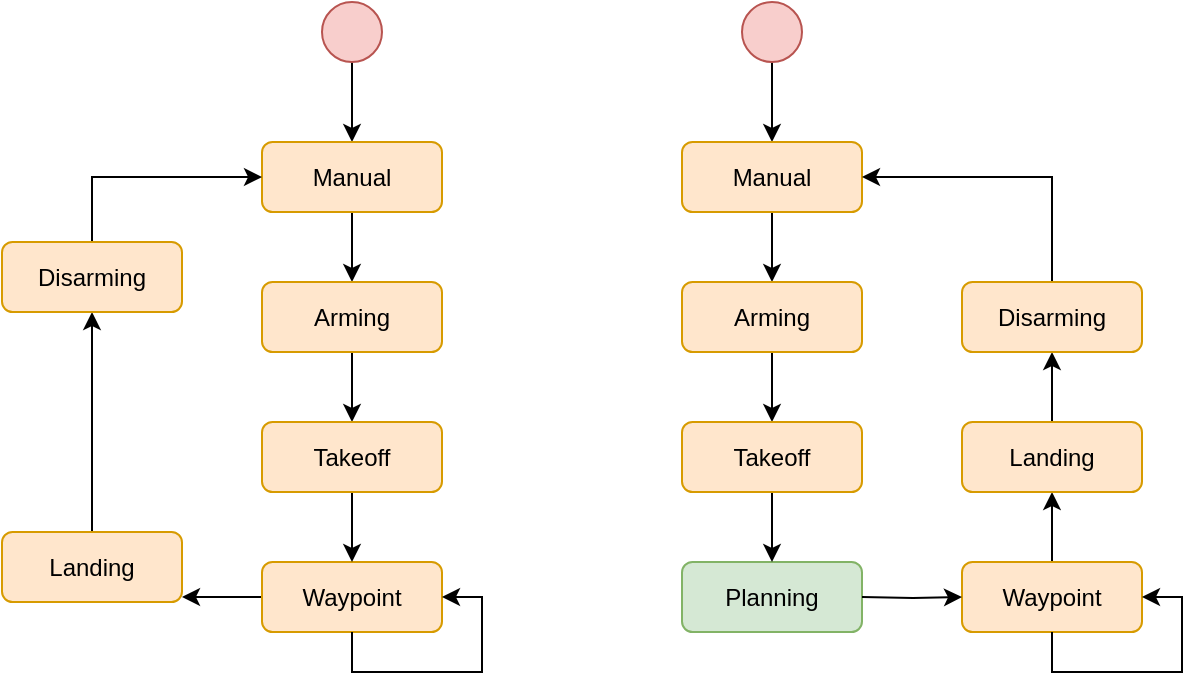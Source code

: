 <mxfile version="13.7.5" type="device"><diagram id="0I3ohNJuez6kkaV7yaYn" name="Page-1"><mxGraphModel dx="452" dy="416" grid="1" gridSize="10" guides="1" tooltips="1" connect="1" arrows="1" fold="1" page="1" pageScale="1" pageWidth="827" pageHeight="1169" math="0" shadow="0"><root><mxCell id="0"/><mxCell id="1" parent="0"/><mxCell id="VS4hF_gM9IgpIV5VLfTU-19" style="edgeStyle=orthogonalEdgeStyle;rounded=0;orthogonalLoop=1;jettySize=auto;html=1;exitX=0.5;exitY=1;exitDx=0;exitDy=0;entryX=0.5;entryY=0;entryDx=0;entryDy=0;" parent="1" source="VS4hF_gM9IgpIV5VLfTU-1" target="VS4hF_gM9IgpIV5VLfTU-2" edge="1"><mxGeometry relative="1" as="geometry"/></mxCell><mxCell id="VS4hF_gM9IgpIV5VLfTU-1" value="" style="ellipse;whiteSpace=wrap;html=1;aspect=fixed;fillColor=#f8cecc;strokeColor=#b85450;" parent="1" vertex="1"><mxGeometry x="230" y="80" width="30" height="30" as="geometry"/></mxCell><mxCell id="VS4hF_gM9IgpIV5VLfTU-20" style="edgeStyle=orthogonalEdgeStyle;rounded=0;orthogonalLoop=1;jettySize=auto;html=1;exitX=0.5;exitY=1;exitDx=0;exitDy=0;entryX=0.5;entryY=0;entryDx=0;entryDy=0;" parent="1" source="VS4hF_gM9IgpIV5VLfTU-2" target="VS4hF_gM9IgpIV5VLfTU-3" edge="1"><mxGeometry relative="1" as="geometry"/></mxCell><mxCell id="VS4hF_gM9IgpIV5VLfTU-2" value="Manual" style="rounded=1;whiteSpace=wrap;html=1;fillColor=#ffe6cc;strokeColor=#d79b00;" parent="1" vertex="1"><mxGeometry x="200" y="150" width="90" height="35" as="geometry"/></mxCell><mxCell id="VS4hF_gM9IgpIV5VLfTU-21" style="edgeStyle=orthogonalEdgeStyle;rounded=0;orthogonalLoop=1;jettySize=auto;html=1;exitX=0.5;exitY=1;exitDx=0;exitDy=0;entryX=0.5;entryY=0;entryDx=0;entryDy=0;" parent="1" source="VS4hF_gM9IgpIV5VLfTU-3" target="VS4hF_gM9IgpIV5VLfTU-5" edge="1"><mxGeometry relative="1" as="geometry"/></mxCell><mxCell id="VS4hF_gM9IgpIV5VLfTU-3" value="Arming" style="rounded=1;whiteSpace=wrap;html=1;fillColor=#ffe6cc;strokeColor=#d79b00;" parent="1" vertex="1"><mxGeometry x="200" y="220" width="90" height="35" as="geometry"/></mxCell><mxCell id="fbExKTXxDl8RtlW-5dIb-3" style="edgeStyle=orthogonalEdgeStyle;rounded=0;orthogonalLoop=1;jettySize=auto;html=1;exitX=0;exitY=0.5;exitDx=0;exitDy=0;entryX=1;entryY=0.5;entryDx=0;entryDy=0;" edge="1" parent="1" source="VS4hF_gM9IgpIV5VLfTU-4"><mxGeometry relative="1" as="geometry"><mxPoint x="160" y="377.5" as="targetPoint"/></mxGeometry></mxCell><mxCell id="VS4hF_gM9IgpIV5VLfTU-4" value="Waypoint" style="rounded=1;whiteSpace=wrap;html=1;fillColor=#ffe6cc;strokeColor=#d79b00;" parent="1" vertex="1"><mxGeometry x="200" y="360" width="90" height="35" as="geometry"/></mxCell><mxCell id="VS4hF_gM9IgpIV5VLfTU-22" style="edgeStyle=orthogonalEdgeStyle;rounded=0;orthogonalLoop=1;jettySize=auto;html=1;exitX=0.5;exitY=1;exitDx=0;exitDy=0;entryX=0.5;entryY=0;entryDx=0;entryDy=0;" parent="1" source="VS4hF_gM9IgpIV5VLfTU-5" edge="1"><mxGeometry relative="1" as="geometry"><mxPoint x="245" y="360" as="targetPoint"/></mxGeometry></mxCell><mxCell id="VS4hF_gM9IgpIV5VLfTU-5" value="Takeoff" style="rounded=1;whiteSpace=wrap;html=1;fillColor=#ffe6cc;strokeColor=#d79b00;" parent="1" vertex="1"><mxGeometry x="200" y="290" width="90" height="35" as="geometry"/></mxCell><mxCell id="fbExKTXxDl8RtlW-5dIb-5" style="edgeStyle=orthogonalEdgeStyle;rounded=0;orthogonalLoop=1;jettySize=auto;html=1;exitX=0.5;exitY=0;exitDx=0;exitDy=0;entryX=0.5;entryY=1;entryDx=0;entryDy=0;" edge="1" parent="1" source="VS4hF_gM9IgpIV5VLfTU-6" target="VS4hF_gM9IgpIV5VLfTU-7"><mxGeometry relative="1" as="geometry"/></mxCell><mxCell id="VS4hF_gM9IgpIV5VLfTU-6" value="Landing" style="rounded=1;whiteSpace=wrap;html=1;fillColor=#ffe6cc;strokeColor=#d79b00;" parent="1" vertex="1"><mxGeometry x="70" y="345" width="90" height="35" as="geometry"/></mxCell><mxCell id="fbExKTXxDl8RtlW-5dIb-6" style="edgeStyle=orthogonalEdgeStyle;rounded=0;orthogonalLoop=1;jettySize=auto;html=1;exitX=0.5;exitY=0;exitDx=0;exitDy=0;entryX=0;entryY=0.5;entryDx=0;entryDy=0;" edge="1" parent="1" source="VS4hF_gM9IgpIV5VLfTU-7" target="VS4hF_gM9IgpIV5VLfTU-2"><mxGeometry relative="1" as="geometry"/></mxCell><mxCell id="VS4hF_gM9IgpIV5VLfTU-7" value="Disarming" style="rounded=1;whiteSpace=wrap;html=1;fillColor=#ffe6cc;strokeColor=#d79b00;" parent="1" vertex="1"><mxGeometry x="70" y="200" width="90" height="35" as="geometry"/></mxCell><mxCell id="VS4hF_gM9IgpIV5VLfTU-9" value="Planning" style="rounded=1;whiteSpace=wrap;html=1;fillColor=#d5e8d4;strokeColor=#82b366;" parent="1" vertex="1"><mxGeometry x="410" y="360" width="90" height="35" as="geometry"/></mxCell><mxCell id="VS4hF_gM9IgpIV5VLfTU-29" style="edgeStyle=orthogonalEdgeStyle;rounded=0;orthogonalLoop=1;jettySize=auto;html=1;exitX=0.5;exitY=1;exitDx=0;exitDy=0;entryX=0.5;entryY=0;entryDx=0;entryDy=0;" parent="1" source="VS4hF_gM9IgpIV5VLfTU-30" target="VS4hF_gM9IgpIV5VLfTU-32" edge="1"><mxGeometry relative="1" as="geometry"/></mxCell><mxCell id="VS4hF_gM9IgpIV5VLfTU-30" value="" style="ellipse;whiteSpace=wrap;html=1;aspect=fixed;fillColor=#f8cecc;strokeColor=#b85450;" parent="1" vertex="1"><mxGeometry x="440" y="80" width="30" height="30" as="geometry"/></mxCell><mxCell id="VS4hF_gM9IgpIV5VLfTU-31" style="edgeStyle=orthogonalEdgeStyle;rounded=0;orthogonalLoop=1;jettySize=auto;html=1;exitX=0.5;exitY=1;exitDx=0;exitDy=0;entryX=0.5;entryY=0;entryDx=0;entryDy=0;" parent="1" source="VS4hF_gM9IgpIV5VLfTU-32" target="VS4hF_gM9IgpIV5VLfTU-34" edge="1"><mxGeometry relative="1" as="geometry"/></mxCell><mxCell id="VS4hF_gM9IgpIV5VLfTU-32" value="Manual" style="rounded=1;whiteSpace=wrap;html=1;fillColor=#ffe6cc;strokeColor=#d79b00;" parent="1" vertex="1"><mxGeometry x="410" y="150" width="90" height="35" as="geometry"/></mxCell><mxCell id="VS4hF_gM9IgpIV5VLfTU-33" style="edgeStyle=orthogonalEdgeStyle;rounded=0;orthogonalLoop=1;jettySize=auto;html=1;exitX=0.5;exitY=1;exitDx=0;exitDy=0;entryX=0.5;entryY=0;entryDx=0;entryDy=0;" parent="1" source="VS4hF_gM9IgpIV5VLfTU-34" target="VS4hF_gM9IgpIV5VLfTU-38" edge="1"><mxGeometry relative="1" as="geometry"/></mxCell><mxCell id="VS4hF_gM9IgpIV5VLfTU-34" value="Arming" style="rounded=1;whiteSpace=wrap;html=1;fillColor=#ffe6cc;strokeColor=#d79b00;" parent="1" vertex="1"><mxGeometry x="410" y="220" width="90" height="35" as="geometry"/></mxCell><mxCell id="VS4hF_gM9IgpIV5VLfTU-35" style="edgeStyle=orthogonalEdgeStyle;rounded=0;orthogonalLoop=1;jettySize=auto;html=1;exitX=0.5;exitY=0;exitDx=0;exitDy=0;entryX=0.5;entryY=1;entryDx=0;entryDy=0;" parent="1" source="VS4hF_gM9IgpIV5VLfTU-36" target="VS4hF_gM9IgpIV5VLfTU-40" edge="1"><mxGeometry relative="1" as="geometry"/></mxCell><mxCell id="VS4hF_gM9IgpIV5VLfTU-36" value="Waypoint" style="rounded=1;whiteSpace=wrap;html=1;fillColor=#ffe6cc;strokeColor=#d79b00;" parent="1" vertex="1"><mxGeometry x="550" y="360" width="90" height="35" as="geometry"/></mxCell><mxCell id="VS4hF_gM9IgpIV5VLfTU-37" style="edgeStyle=orthogonalEdgeStyle;rounded=0;orthogonalLoop=1;jettySize=auto;html=1;exitX=0.5;exitY=1;exitDx=0;exitDy=0;entryX=0.5;entryY=0;entryDx=0;entryDy=0;" parent="1" source="VS4hF_gM9IgpIV5VLfTU-38" edge="1"><mxGeometry relative="1" as="geometry"><mxPoint x="455" y="360" as="targetPoint"/></mxGeometry></mxCell><mxCell id="VS4hF_gM9IgpIV5VLfTU-38" value="Takeoff" style="rounded=1;whiteSpace=wrap;html=1;fillColor=#ffe6cc;strokeColor=#d79b00;" parent="1" vertex="1"><mxGeometry x="410" y="290" width="90" height="35" as="geometry"/></mxCell><mxCell id="VS4hF_gM9IgpIV5VLfTU-39" style="edgeStyle=orthogonalEdgeStyle;rounded=0;orthogonalLoop=1;jettySize=auto;html=1;exitX=0.5;exitY=0;exitDx=0;exitDy=0;entryX=0.5;entryY=1;entryDx=0;entryDy=0;" parent="1" source="VS4hF_gM9IgpIV5VLfTU-40" target="VS4hF_gM9IgpIV5VLfTU-42" edge="1"><mxGeometry relative="1" as="geometry"/></mxCell><mxCell id="VS4hF_gM9IgpIV5VLfTU-40" value="Landing" style="rounded=1;whiteSpace=wrap;html=1;fillColor=#ffe6cc;strokeColor=#d79b00;" parent="1" vertex="1"><mxGeometry x="550" y="290" width="90" height="35" as="geometry"/></mxCell><mxCell id="VS4hF_gM9IgpIV5VLfTU-41" style="edgeStyle=orthogonalEdgeStyle;rounded=0;orthogonalLoop=1;jettySize=auto;html=1;exitX=0.5;exitY=0;exitDx=0;exitDy=0;entryX=1;entryY=0.5;entryDx=0;entryDy=0;" parent="1" source="VS4hF_gM9IgpIV5VLfTU-42" target="VS4hF_gM9IgpIV5VLfTU-32" edge="1"><mxGeometry relative="1" as="geometry"/></mxCell><mxCell id="VS4hF_gM9IgpIV5VLfTU-42" value="Disarming" style="rounded=1;whiteSpace=wrap;html=1;fillColor=#ffe6cc;strokeColor=#d79b00;" parent="1" vertex="1"><mxGeometry x="550" y="220" width="90" height="35" as="geometry"/></mxCell><mxCell id="VS4hF_gM9IgpIV5VLfTU-43" style="edgeStyle=orthogonalEdgeStyle;rounded=0;orthogonalLoop=1;jettySize=auto;html=1;exitX=1;exitY=0.5;exitDx=0;exitDy=0;entryX=0;entryY=0.5;entryDx=0;entryDy=0;" parent="1" target="VS4hF_gM9IgpIV5VLfTU-36" edge="1"><mxGeometry relative="1" as="geometry"><mxPoint x="500" y="377.5" as="sourcePoint"/></mxGeometry></mxCell><mxCell id="VS4hF_gM9IgpIV5VLfTU-45" style="edgeStyle=orthogonalEdgeStyle;rounded=0;orthogonalLoop=1;jettySize=auto;html=1;exitX=0.5;exitY=1;exitDx=0;exitDy=0;entryX=1;entryY=0.5;entryDx=0;entryDy=0;" parent="1" source="VS4hF_gM9IgpIV5VLfTU-36" target="VS4hF_gM9IgpIV5VLfTU-36" edge="1"><mxGeometry relative="1" as="geometry"/></mxCell><mxCell id="fbExKTXxDl8RtlW-5dIb-4" style="edgeStyle=orthogonalEdgeStyle;rounded=0;orthogonalLoop=1;jettySize=auto;html=1;exitX=0.5;exitY=1;exitDx=0;exitDy=0;entryX=1;entryY=0.5;entryDx=0;entryDy=0;" edge="1" parent="1" source="VS4hF_gM9IgpIV5VLfTU-4" target="VS4hF_gM9IgpIV5VLfTU-4"><mxGeometry relative="1" as="geometry"/></mxCell></root></mxGraphModel></diagram></mxfile>